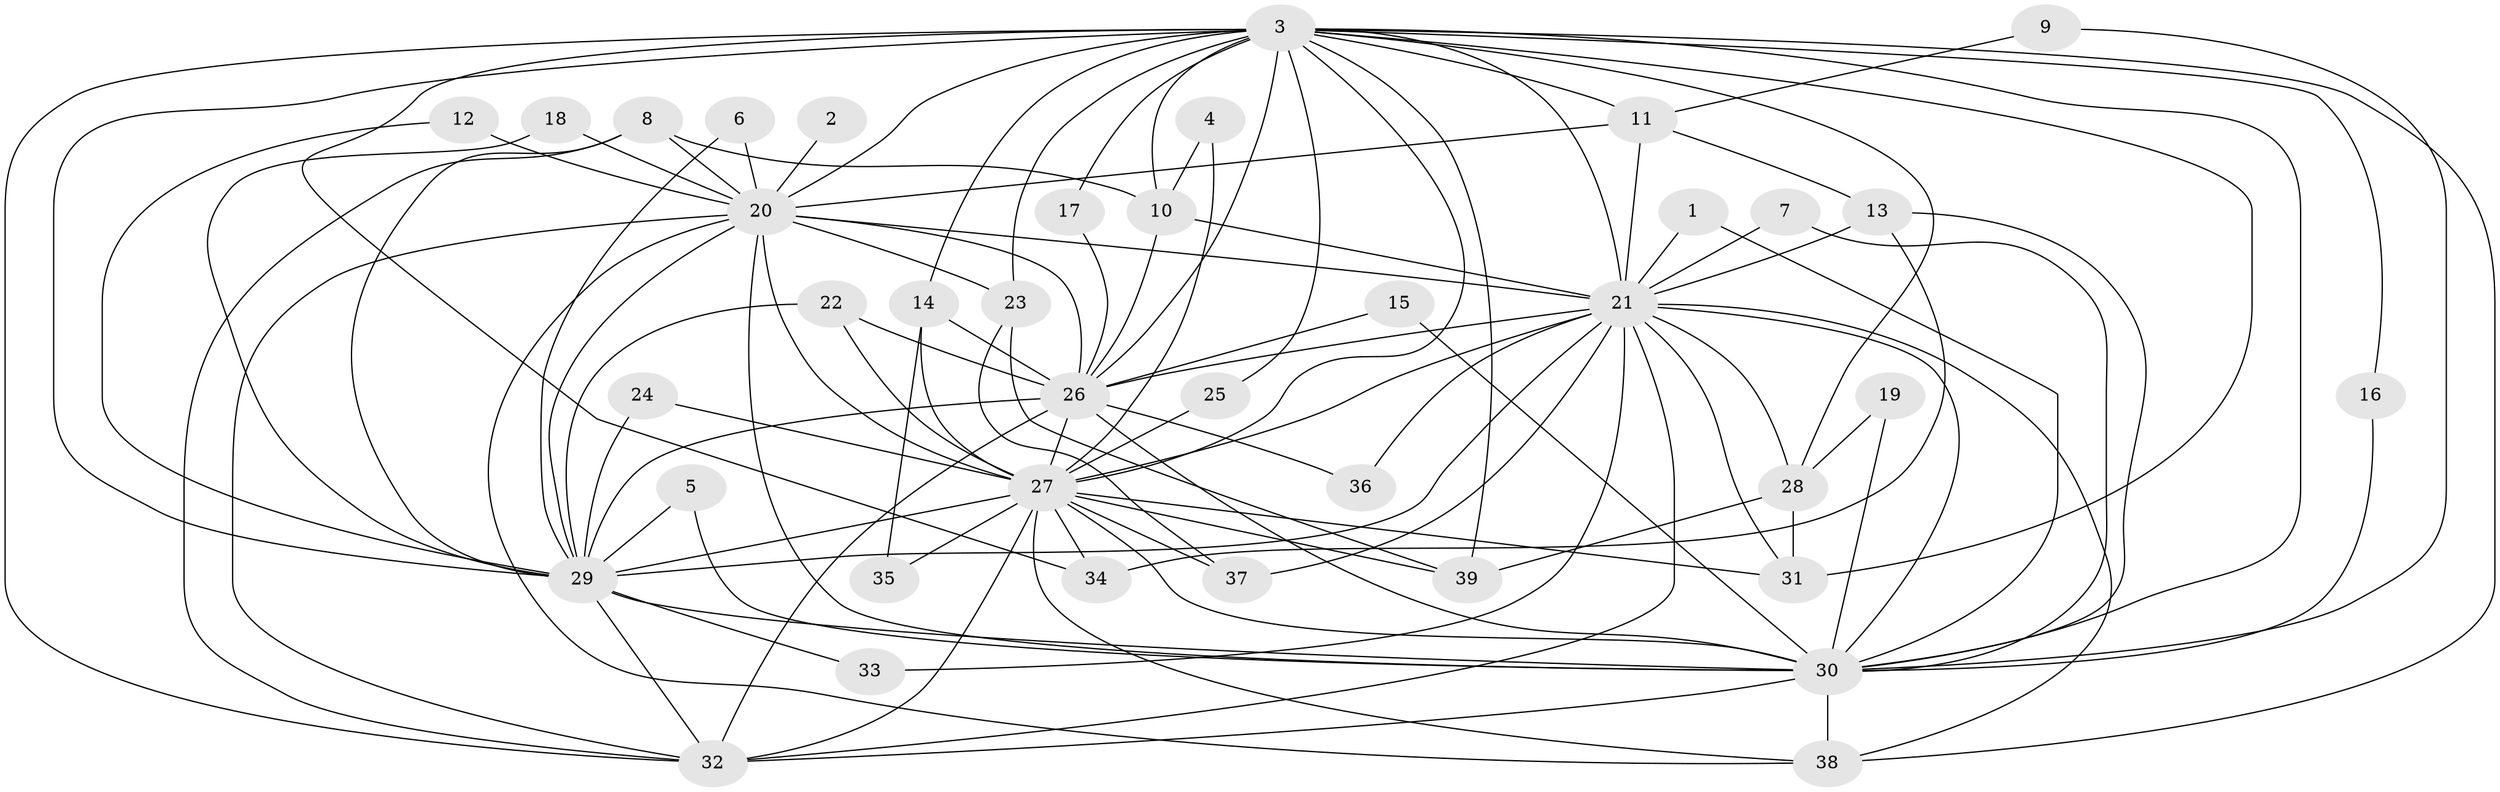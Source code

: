 // original degree distribution, {21: 0.012987012987012988, 13: 0.025974025974025976, 23: 0.012987012987012988, 18: 0.012987012987012988, 15: 0.012987012987012988, 19: 0.012987012987012988, 24: 0.025974025974025976, 14: 0.012987012987012988, 5: 0.025974025974025976, 2: 0.5454545454545454, 4: 0.09090909090909091, 3: 0.19480519480519481, 7: 0.012987012987012988}
// Generated by graph-tools (version 1.1) at 2025/25/03/09/25 03:25:49]
// undirected, 39 vertices, 105 edges
graph export_dot {
graph [start="1"]
  node [color=gray90,style=filled];
  1;
  2;
  3;
  4;
  5;
  6;
  7;
  8;
  9;
  10;
  11;
  12;
  13;
  14;
  15;
  16;
  17;
  18;
  19;
  20;
  21;
  22;
  23;
  24;
  25;
  26;
  27;
  28;
  29;
  30;
  31;
  32;
  33;
  34;
  35;
  36;
  37;
  38;
  39;
  1 -- 21 [weight=1.0];
  1 -- 30 [weight=1.0];
  2 -- 20 [weight=2.0];
  3 -- 10 [weight=1.0];
  3 -- 11 [weight=1.0];
  3 -- 14 [weight=1.0];
  3 -- 16 [weight=1.0];
  3 -- 17 [weight=1.0];
  3 -- 20 [weight=4.0];
  3 -- 21 [weight=2.0];
  3 -- 23 [weight=2.0];
  3 -- 25 [weight=1.0];
  3 -- 26 [weight=3.0];
  3 -- 27 [weight=2.0];
  3 -- 28 [weight=1.0];
  3 -- 29 [weight=2.0];
  3 -- 30 [weight=4.0];
  3 -- 31 [weight=1.0];
  3 -- 32 [weight=2.0];
  3 -- 34 [weight=1.0];
  3 -- 38 [weight=1.0];
  3 -- 39 [weight=1.0];
  4 -- 10 [weight=1.0];
  4 -- 27 [weight=1.0];
  5 -- 29 [weight=1.0];
  5 -- 30 [weight=1.0];
  6 -- 20 [weight=1.0];
  6 -- 29 [weight=1.0];
  7 -- 21 [weight=1.0];
  7 -- 30 [weight=1.0];
  8 -- 10 [weight=1.0];
  8 -- 20 [weight=1.0];
  8 -- 29 [weight=1.0];
  8 -- 32 [weight=1.0];
  9 -- 11 [weight=1.0];
  9 -- 30 [weight=1.0];
  10 -- 21 [weight=1.0];
  10 -- 26 [weight=1.0];
  11 -- 13 [weight=1.0];
  11 -- 20 [weight=2.0];
  11 -- 21 [weight=2.0];
  12 -- 20 [weight=1.0];
  12 -- 29 [weight=1.0];
  13 -- 21 [weight=1.0];
  13 -- 30 [weight=1.0];
  13 -- 34 [weight=1.0];
  14 -- 26 [weight=1.0];
  14 -- 27 [weight=1.0];
  14 -- 35 [weight=1.0];
  15 -- 26 [weight=1.0];
  15 -- 30 [weight=2.0];
  16 -- 30 [weight=1.0];
  17 -- 26 [weight=1.0];
  18 -- 20 [weight=1.0];
  18 -- 29 [weight=1.0];
  19 -- 28 [weight=1.0];
  19 -- 30 [weight=1.0];
  20 -- 21 [weight=2.0];
  20 -- 23 [weight=1.0];
  20 -- 26 [weight=2.0];
  20 -- 27 [weight=2.0];
  20 -- 29 [weight=2.0];
  20 -- 30 [weight=3.0];
  20 -- 32 [weight=2.0];
  20 -- 38 [weight=1.0];
  21 -- 26 [weight=1.0];
  21 -- 27 [weight=1.0];
  21 -- 28 [weight=1.0];
  21 -- 29 [weight=2.0];
  21 -- 30 [weight=1.0];
  21 -- 31 [weight=1.0];
  21 -- 32 [weight=3.0];
  21 -- 33 [weight=1.0];
  21 -- 36 [weight=1.0];
  21 -- 37 [weight=1.0];
  21 -- 38 [weight=1.0];
  22 -- 26 [weight=1.0];
  22 -- 27 [weight=1.0];
  22 -- 29 [weight=1.0];
  23 -- 37 [weight=1.0];
  23 -- 39 [weight=1.0];
  24 -- 27 [weight=1.0];
  24 -- 29 [weight=1.0];
  25 -- 27 [weight=2.0];
  26 -- 27 [weight=4.0];
  26 -- 29 [weight=3.0];
  26 -- 30 [weight=1.0];
  26 -- 32 [weight=1.0];
  26 -- 36 [weight=1.0];
  27 -- 29 [weight=1.0];
  27 -- 30 [weight=2.0];
  27 -- 31 [weight=1.0];
  27 -- 32 [weight=2.0];
  27 -- 34 [weight=1.0];
  27 -- 35 [weight=1.0];
  27 -- 37 [weight=1.0];
  27 -- 38 [weight=1.0];
  27 -- 39 [weight=1.0];
  28 -- 31 [weight=1.0];
  28 -- 39 [weight=1.0];
  29 -- 30 [weight=1.0];
  29 -- 32 [weight=1.0];
  29 -- 33 [weight=1.0];
  30 -- 32 [weight=1.0];
  30 -- 38 [weight=1.0];
}
